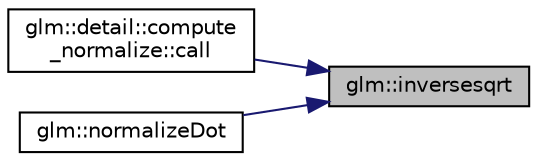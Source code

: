 digraph "glm::inversesqrt"
{
 // LATEX_PDF_SIZE
  edge [fontname="Helvetica",fontsize="10",labelfontname="Helvetica",labelfontsize="10"];
  node [fontname="Helvetica",fontsize="10",shape=record];
  rankdir="RL";
  Node1 [label="glm::inversesqrt",height=0.2,width=0.4,color="black", fillcolor="grey75", style="filled", fontcolor="black",tooltip=" "];
  Node1 -> Node2 [dir="back",color="midnightblue",fontsize="10",style="solid",fontname="Helvetica"];
  Node2 [label="glm::detail::compute\l_normalize::call",height=0.2,width=0.4,color="black", fillcolor="white", style="filled",URL="$structglm_1_1detail_1_1compute__normalize.html#a3c50cc24c57b7cd61d1fb90352699127",tooltip=" "];
  Node1 -> Node3 [dir="back",color="midnightblue",fontsize="10",style="solid",fontname="Helvetica"];
  Node3 [label="glm::normalizeDot",height=0.2,width=0.4,color="black", fillcolor="white", style="filled",URL="$group__gtx__normalize__dot.html#gaffbc2f2cb15838de8886a68048f9004d",tooltip=" "];
}
